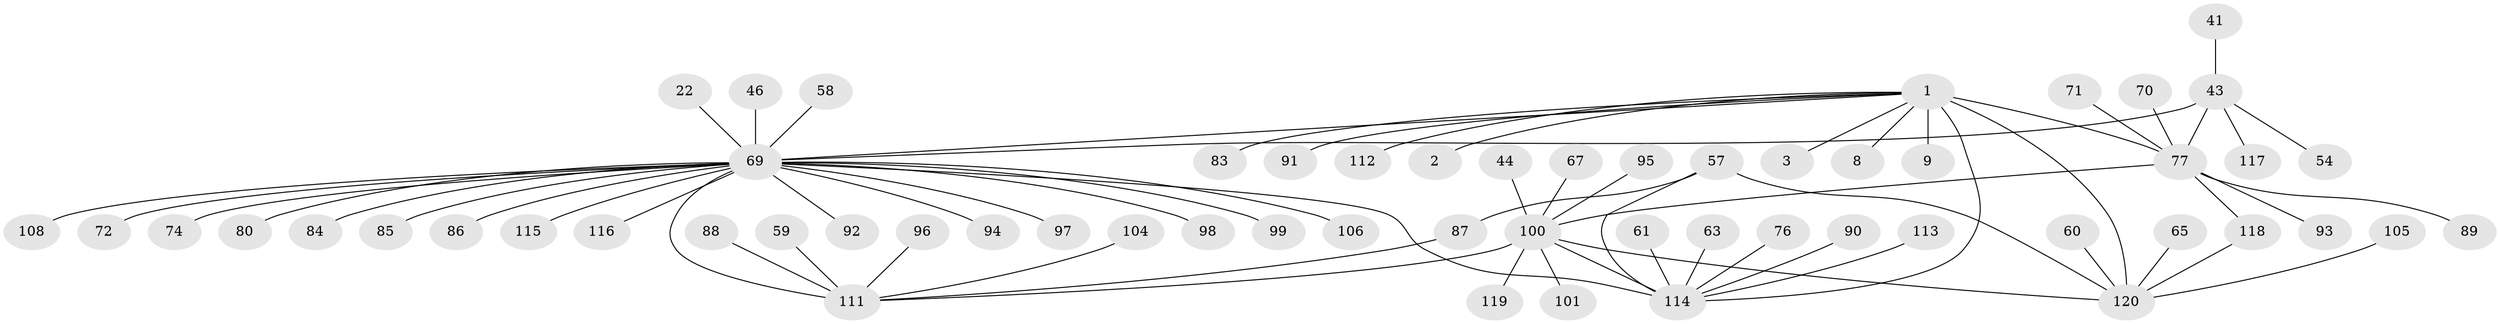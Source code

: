 // original degree distribution, {17: 0.008333333333333333, 1: 0.525, 15: 0.008333333333333333, 3: 0.125, 6: 0.016666666666666666, 7: 0.008333333333333333, 9: 0.008333333333333333, 12: 0.008333333333333333, 5: 0.05, 2: 0.2, 8: 0.008333333333333333, 4: 0.03333333333333333}
// Generated by graph-tools (version 1.1) at 2025/50/03/04/25 21:50:19]
// undirected, 60 vertices, 67 edges
graph export_dot {
graph [start="1"]
  node [color=gray90,style=filled];
  1;
  2;
  3;
  8;
  9;
  22;
  41;
  43 [super="+28"];
  44;
  46 [super="+36"];
  54;
  57 [super="+27"];
  58;
  59;
  60 [super="+18"];
  61;
  63;
  65;
  67;
  69 [super="+11+31+56+48+16"];
  70;
  71;
  72;
  74;
  76;
  77 [super="+33+73"];
  80;
  83;
  84;
  85;
  86 [super="+45"];
  87 [super="+62"];
  88;
  89;
  90 [super="+37+38"];
  91;
  92;
  93;
  94 [super="+55"];
  95;
  96;
  97 [super="+75"];
  98;
  99 [super="+50"];
  100 [super="+68+52"];
  101;
  104 [super="+64+66+103"];
  105;
  106;
  108;
  111 [super="+14+82"];
  112 [super="+102"];
  113 [super="+42+107+109"];
  114 [super="+5+110+13"];
  115;
  116 [super="+51"];
  117;
  118 [super="+78+79"];
  119;
  120 [super="+17+29+53"];
  1 -- 2;
  1 -- 3;
  1 -- 8;
  1 -- 9;
  1 -- 83;
  1 -- 91;
  1 -- 114 [weight=2];
  1 -- 120 [weight=3];
  1 -- 77 [weight=2];
  1 -- 69;
  1 -- 112;
  22 -- 69;
  41 -- 43;
  43 -- 54;
  43 -- 69 [weight=3];
  43 -- 117;
  43 -- 77;
  44 -- 100;
  46 -- 69;
  57 -- 87;
  57 -- 120;
  57 -- 114 [weight=2];
  58 -- 69;
  59 -- 111;
  60 -- 120 [weight=2];
  61 -- 114;
  63 -- 114;
  65 -- 120;
  67 -- 100;
  69 -- 85;
  69 -- 115;
  69 -- 84;
  69 -- 72;
  69 -- 74;
  69 -- 80;
  69 -- 92;
  69 -- 98;
  69 -- 106;
  69 -- 108;
  69 -- 111 [weight=2];
  69 -- 86;
  69 -- 99;
  69 -- 116;
  69 -- 94;
  69 -- 97;
  69 -- 114;
  70 -- 77;
  71 -- 77;
  76 -- 114;
  77 -- 118;
  77 -- 89;
  77 -- 100 [weight=2];
  77 -- 93;
  87 -- 111;
  88 -- 111;
  90 -- 114;
  95 -- 100;
  96 -- 111;
  100 -- 101;
  100 -- 119;
  100 -- 120 [weight=2];
  100 -- 111;
  100 -- 114 [weight=2];
  104 -- 111;
  105 -- 120;
  113 -- 114;
  118 -- 120;
}

